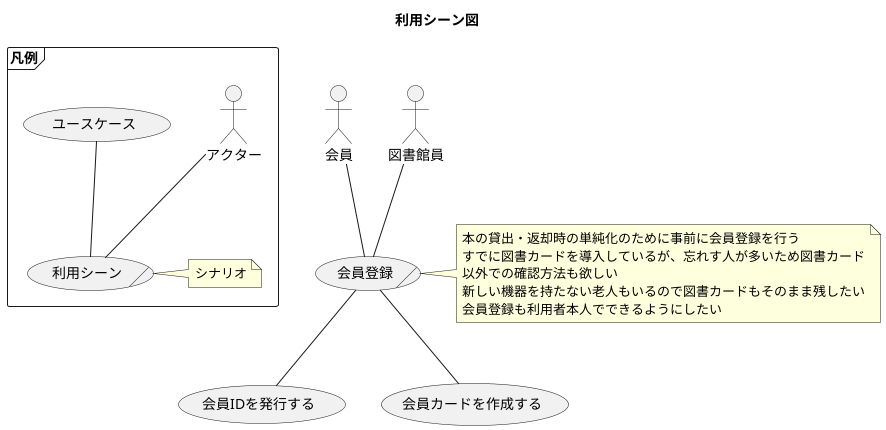 @startuml

title 利用シーン図

frame 凡例 {
  'アクター
  actor アクター
  'ユースケース
  usecase ユースケース
  '利用シーン
  usecase/ 利用シーン
  note right
    シナリオ
  end note

  アクター -- 利用シーン
  ユースケース -- 利用シーン
}

actor "会員" as Member
Actor "図書館員" as Staff

usecase/ "会員登録" as RegisterMember
note right
  本の貸出・返却時の単純化のために事前に会員登録を行う
  すでに図書カードを導入しているが、忘れす人が多いため図書カード
  以外での確認方法も欲しい
  新しい機器を持たない老人もいるので図書カードもそのまま残したい
  会員登録も利用者本人でできるようにしたい
end note

usecase "会員IDを発行する" as IssueMemberId
usecase "会員カードを作成する" as CreateMembershipCard

Member -- RegisterMember
Staff -- RegisterMember

RegisterMember -- IssueMemberId
RegisterMember -- CreateMembershipCard

@enduml